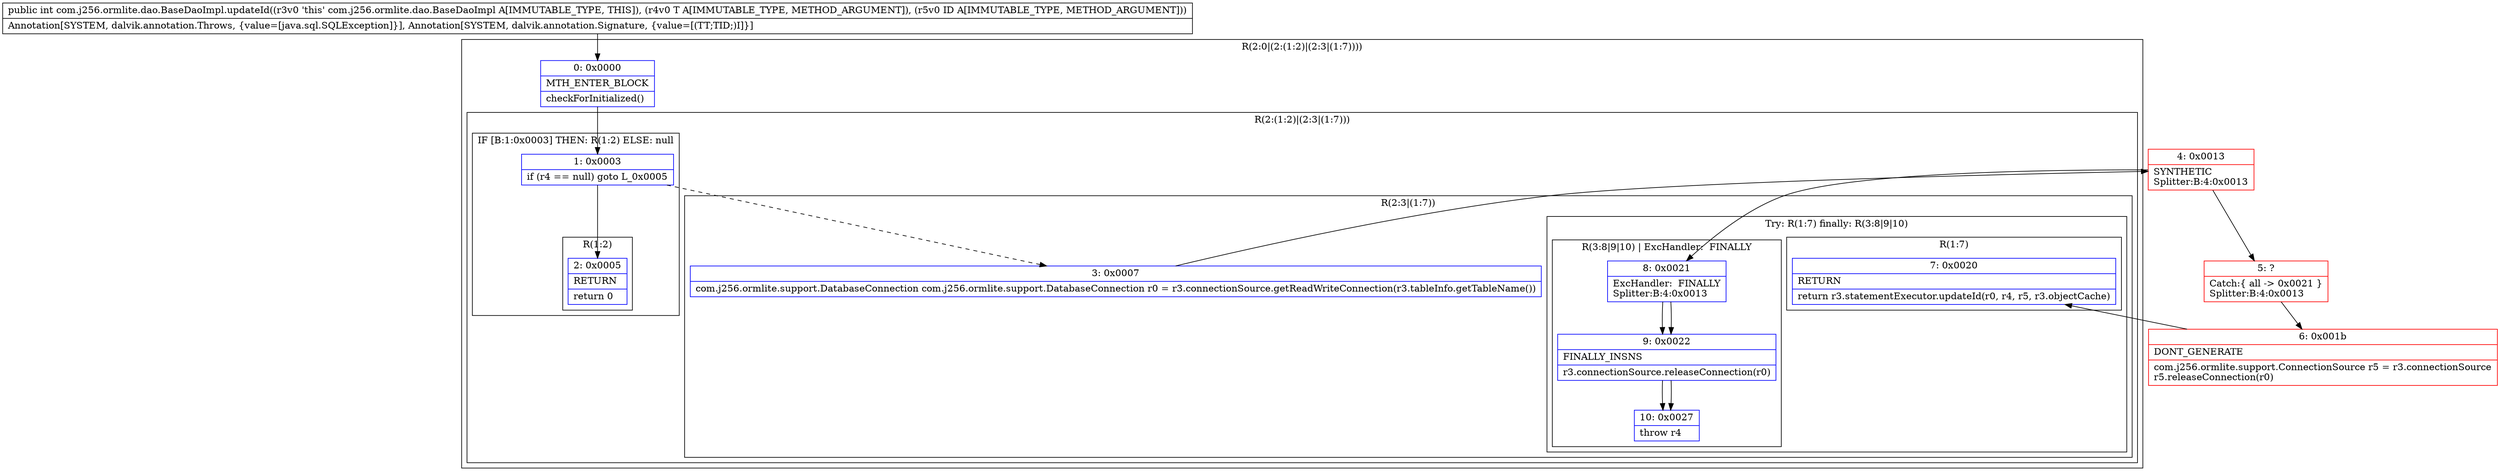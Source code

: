 digraph "CFG forcom.j256.ormlite.dao.BaseDaoImpl.updateId(Ljava\/lang\/Object;Ljava\/lang\/Object;)I" {
subgraph cluster_Region_917682526 {
label = "R(2:0|(2:(1:2)|(2:3|(1:7))))";
node [shape=record,color=blue];
Node_0 [shape=record,label="{0\:\ 0x0000|MTH_ENTER_BLOCK\l|checkForInitialized()\l}"];
subgraph cluster_Region_917836503 {
label = "R(2:(1:2)|(2:3|(1:7)))";
node [shape=record,color=blue];
subgraph cluster_IfRegion_1288225272 {
label = "IF [B:1:0x0003] THEN: R(1:2) ELSE: null";
node [shape=record,color=blue];
Node_1 [shape=record,label="{1\:\ 0x0003|if (r4 == null) goto L_0x0005\l}"];
subgraph cluster_Region_131325911 {
label = "R(1:2)";
node [shape=record,color=blue];
Node_2 [shape=record,label="{2\:\ 0x0005|RETURN\l|return 0\l}"];
}
}
subgraph cluster_Region_260893947 {
label = "R(2:3|(1:7))";
node [shape=record,color=blue];
Node_3 [shape=record,label="{3\:\ 0x0007|com.j256.ormlite.support.DatabaseConnection com.j256.ormlite.support.DatabaseConnection r0 = r3.connectionSource.getReadWriteConnection(r3.tableInfo.getTableName())\l}"];
subgraph cluster_TryCatchRegion_604565050 {
label = "Try: R(1:7) finally: R(3:8|9|10)";
node [shape=record,color=blue];
subgraph cluster_Region_202122921 {
label = "R(1:7)";
node [shape=record,color=blue];
Node_7 [shape=record,label="{7\:\ 0x0020|RETURN\l|return r3.statementExecutor.updateId(r0, r4, r5, r3.objectCache)\l}"];
}
subgraph cluster_Region_574687460 {
label = "R(3:8|9|10) | ExcHandler:  FINALLY\l";
node [shape=record,color=blue];
Node_8 [shape=record,label="{8\:\ 0x0021|ExcHandler:  FINALLY\lSplitter:B:4:0x0013\l}"];
Node_9 [shape=record,label="{9\:\ 0x0022|FINALLY_INSNS\l|r3.connectionSource.releaseConnection(r0)\l}"];
Node_10 [shape=record,label="{10\:\ 0x0027|throw r4\l}"];
}
}
}
}
}
subgraph cluster_Region_574687460 {
label = "R(3:8|9|10) | ExcHandler:  FINALLY\l";
node [shape=record,color=blue];
Node_8 [shape=record,label="{8\:\ 0x0021|ExcHandler:  FINALLY\lSplitter:B:4:0x0013\l}"];
Node_9 [shape=record,label="{9\:\ 0x0022|FINALLY_INSNS\l|r3.connectionSource.releaseConnection(r0)\l}"];
Node_10 [shape=record,label="{10\:\ 0x0027|throw r4\l}"];
}
Node_4 [shape=record,color=red,label="{4\:\ 0x0013|SYNTHETIC\lSplitter:B:4:0x0013\l}"];
Node_5 [shape=record,color=red,label="{5\:\ ?|Catch:\{ all \-\> 0x0021 \}\lSplitter:B:4:0x0013\l}"];
Node_6 [shape=record,color=red,label="{6\:\ 0x001b|DONT_GENERATE\l|com.j256.ormlite.support.ConnectionSource r5 = r3.connectionSource\lr5.releaseConnection(r0)\l}"];
MethodNode[shape=record,label="{public int com.j256.ormlite.dao.BaseDaoImpl.updateId((r3v0 'this' com.j256.ormlite.dao.BaseDaoImpl A[IMMUTABLE_TYPE, THIS]), (r4v0 T A[IMMUTABLE_TYPE, METHOD_ARGUMENT]), (r5v0 ID A[IMMUTABLE_TYPE, METHOD_ARGUMENT]))  | Annotation[SYSTEM, dalvik.annotation.Throws, \{value=[java.sql.SQLException]\}], Annotation[SYSTEM, dalvik.annotation.Signature, \{value=[(TT;TID;)I]\}]\l}"];
MethodNode -> Node_0;
Node_0 -> Node_1;
Node_1 -> Node_2;
Node_1 -> Node_3[style=dashed];
Node_3 -> Node_4;
Node_8 -> Node_9;
Node_9 -> Node_10;
Node_8 -> Node_9;
Node_9 -> Node_10;
Node_4 -> Node_5;
Node_4 -> Node_8;
Node_5 -> Node_6;
Node_6 -> Node_7;
}

